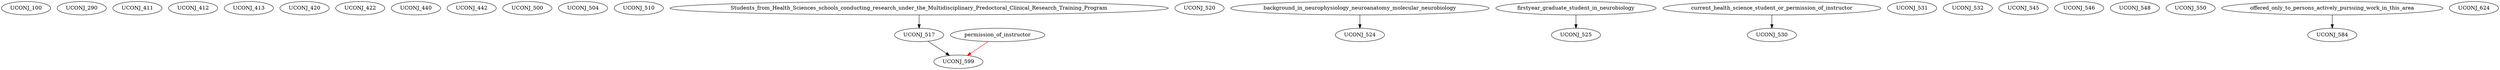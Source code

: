 digraph G {
    UCONJ_100;
    UCONJ_290;
    UCONJ_411;
    UCONJ_412;
    UCONJ_413;
    UCONJ_420;
    UCONJ_422;
    UCONJ_440;
    UCONJ_442;
    UCONJ_500;
    UCONJ_504;
    UCONJ_510;
    edge [color=black];
    Students_from_Health_Sciences_schools_conducting_research_under_the_Multidisciplinary_Predoctoral_Clinical_Research_Training_Program -> UCONJ_517;
    UCONJ_520;
    edge [color=black];
    background_in_neurophysiology_neuroanatomy_molecular_neurobiology -> UCONJ_524;
    edge [color=black];
    firstyear_graduate_student_in_neurobiology -> UCONJ_525;
    edge [color=black];
    current_health_science_student_or_permission_of_instructor -> UCONJ_530;
    UCONJ_531;
    UCONJ_532;
    UCONJ_545;
    UCONJ_546;
    UCONJ_548;
    UCONJ_550;
    edge [color=black];
    offered_only_to_persons_actively_pursuing_work_in_this_area -> UCONJ_584;
    edge [color=black];
    UCONJ_517 -> UCONJ_599;
    edge [color=red];
    permission_of_instructor -> UCONJ_599;
    UCONJ_624;
}
